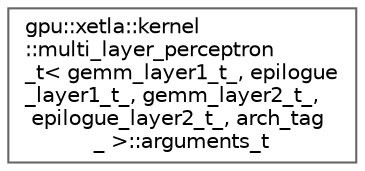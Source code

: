 digraph "Graphical Class Hierarchy"
{
 // LATEX_PDF_SIZE
  bgcolor="transparent";
  edge [fontname=Helvetica,fontsize=10,labelfontname=Helvetica,labelfontsize=10];
  node [fontname=Helvetica,fontsize=10,shape=box,height=0.2,width=0.4];
  rankdir="LR";
  Node0 [id="Node000000",label="gpu::xetla::kernel\l::multi_layer_perceptron\l_t\< gemm_layer1_t_, epilogue\l_layer1_t_, gemm_layer2_t_,\l epilogue_layer2_t_, arch_tag\l_ \>::arguments_t",height=0.2,width=0.4,color="grey40", fillcolor="white", style="filled",URL="$structgpu_1_1xetla_1_1kernel_1_1multi__layer__perceptron__t_1_1arguments__t.html",tooltip=" "];
}
